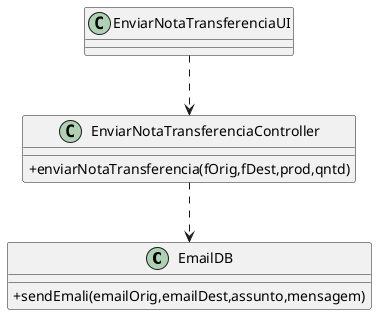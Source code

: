 @startuml
skinparam classAttributeIconSize 0

class EmailDB {
  +sendEmali(emailOrig,emailDest,assunto,mensagem)
}

class EnviarNotaTransferenciaController {
    +enviarNotaTransferencia(fOrig,fDest,prod,qntd)
}

class EnviarNotaTransferenciaUI {
}

EnviarNotaTransferenciaUI ..> EnviarNotaTransferenciaController
EnviarNotaTransferenciaController ..> EmailDB

@enduml
